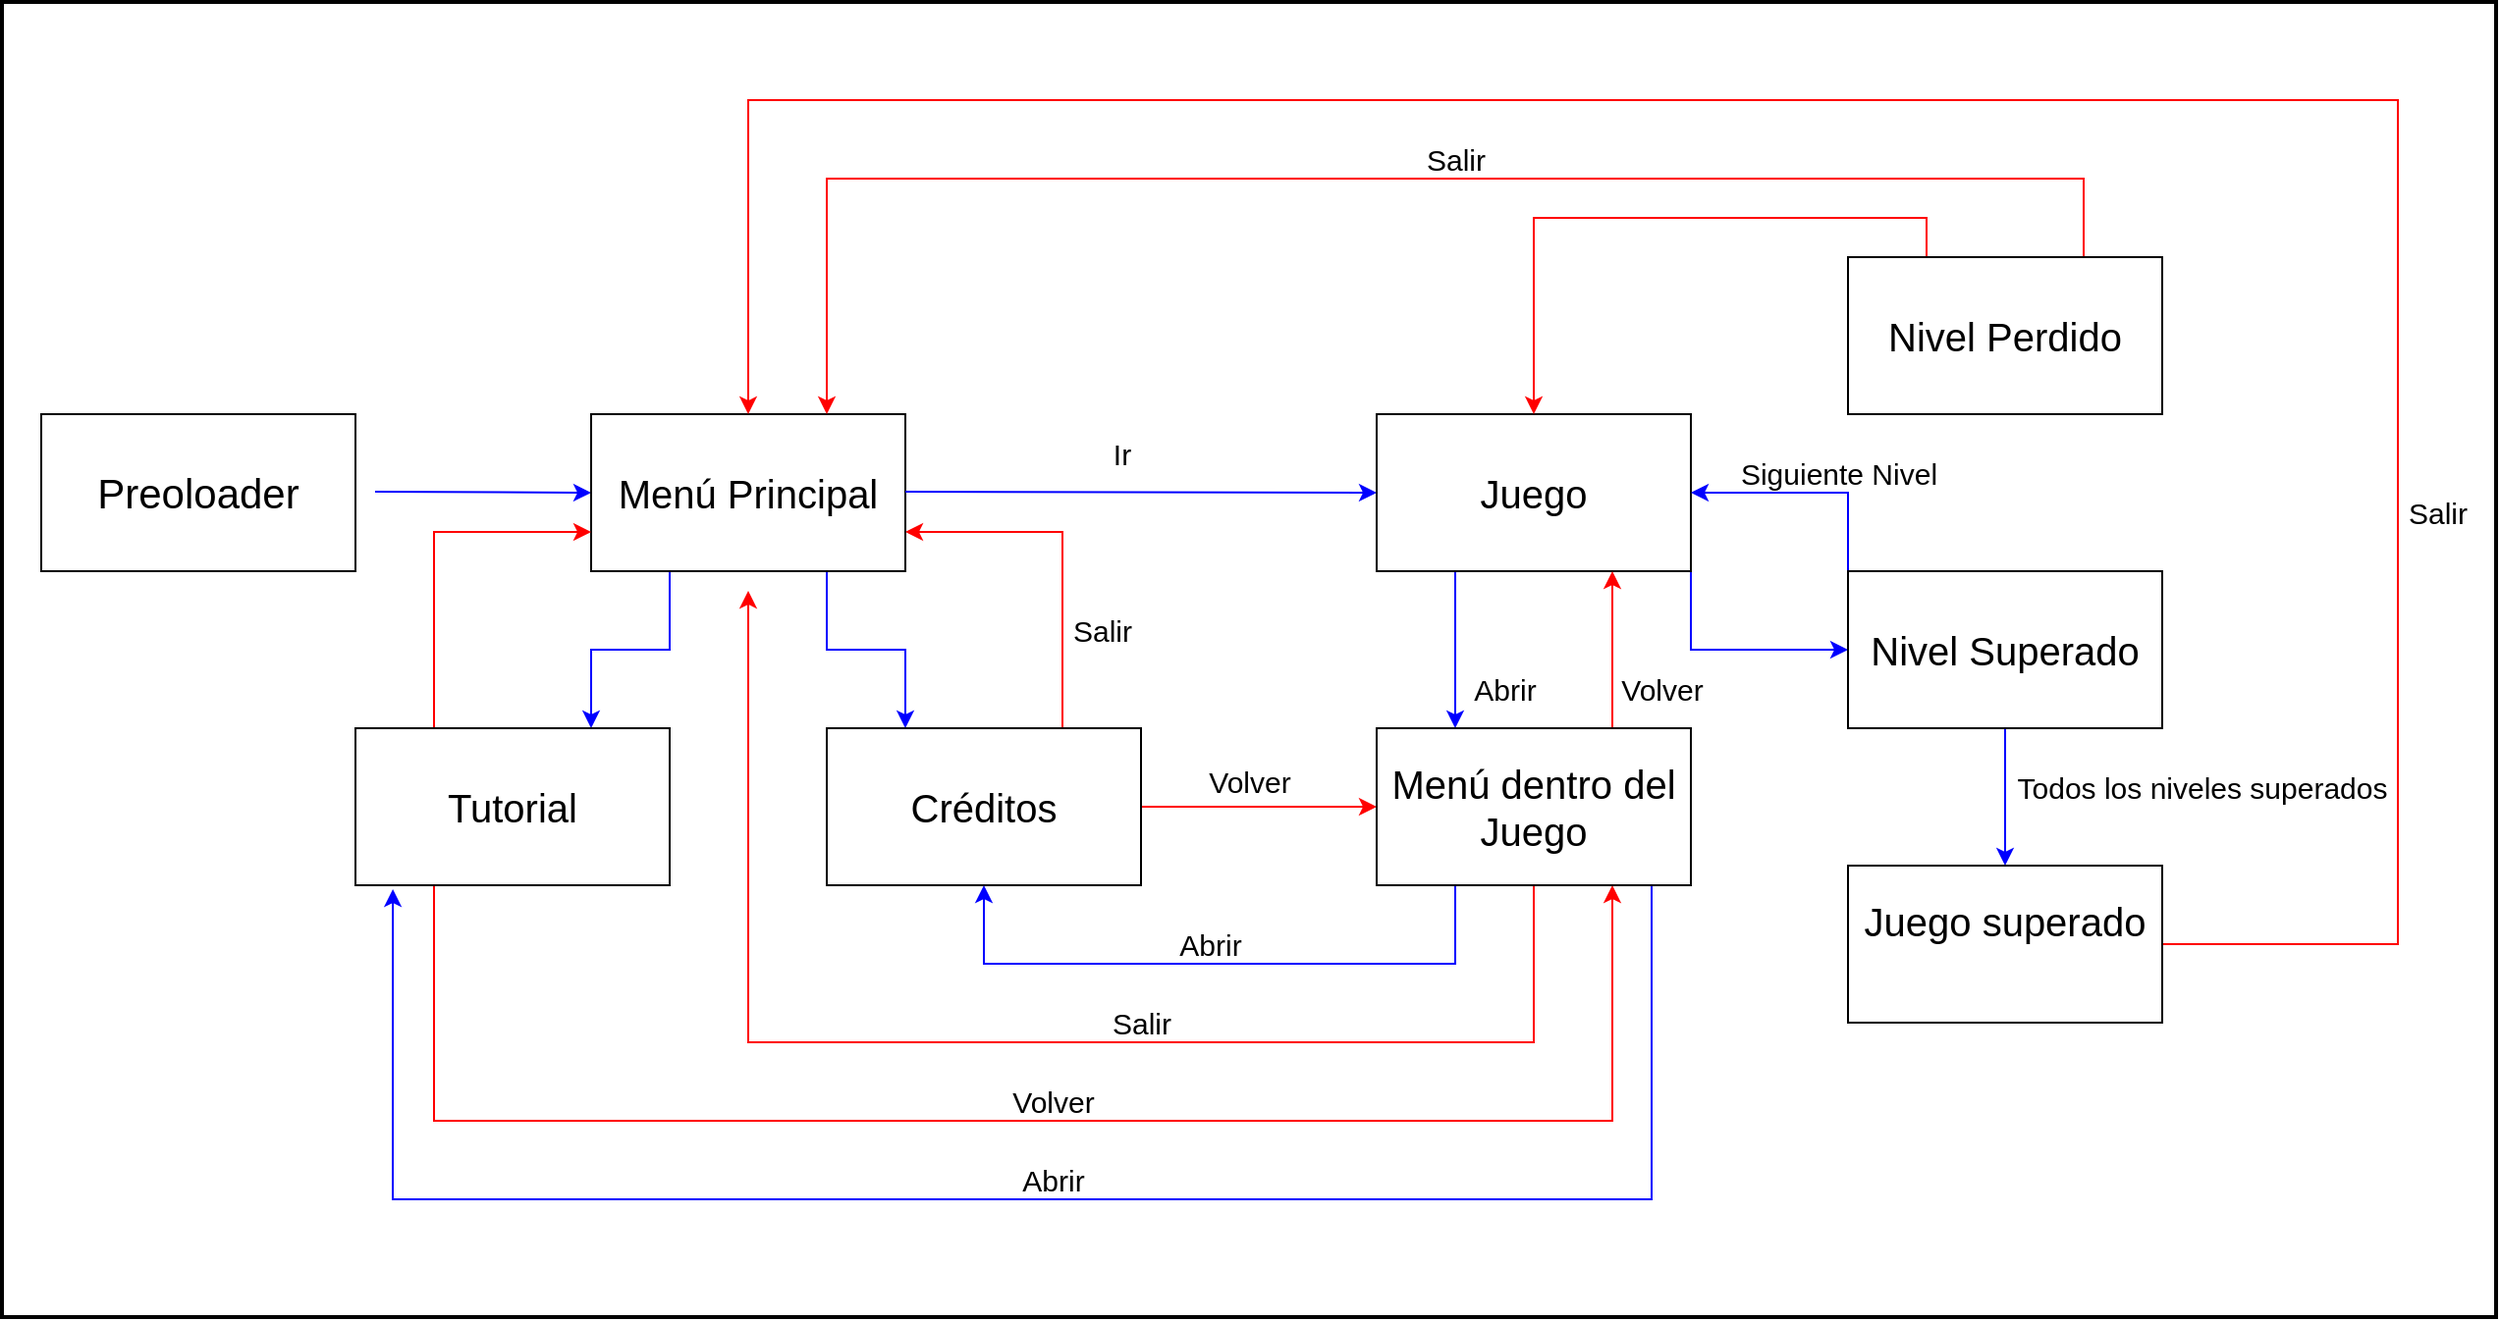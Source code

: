 <mxfile version="14.7.6" type="device"><diagram id="XEy_ESwBY7ZXQkl9njK6" name="Page-1"><mxGraphModel dx="1422" dy="800" grid="1" gridSize="10" guides="1" tooltips="1" connect="1" arrows="1" fold="1" page="1" pageScale="1" pageWidth="850" pageHeight="1100" math="0" shadow="0"><root><mxCell id="0"/><mxCell id="1" parent="0"/><mxCell id="9iBjG_95cnzdKmdjK1Lf-2" value="&lt;div style=&quot;font-size: 21px&quot;&gt;&lt;font style=&quot;font-size: 21px&quot;&gt;Preoloader&lt;/font&gt;&lt;/div&gt;" style="rounded=0;whiteSpace=wrap;html=1;" parent="1" vertex="1"><mxGeometry x="40" y="240" width="160" height="80" as="geometry"/></mxCell><mxCell id="9iBjG_95cnzdKmdjK1Lf-3" value="" style="endArrow=classic;html=1;fillColor=#d5e8d4;strokeColor=#0000FF;entryX=0;entryY=0.5;entryDx=0;entryDy=0;" parent="1" target="9iBjG_95cnzdKmdjK1Lf-4" edge="1"><mxGeometry width="50" height="50" relative="1" as="geometry"><mxPoint x="210" y="279.5" as="sourcePoint"/><mxPoint x="310" y="279.5" as="targetPoint"/></mxGeometry></mxCell><mxCell id="9iBjG_95cnzdKmdjK1Lf-11" style="edgeStyle=orthogonalEdgeStyle;rounded=0;orthogonalLoop=1;jettySize=auto;html=1;exitX=0.25;exitY=1;exitDx=0;exitDy=0;entryX=0.75;entryY=0;entryDx=0;entryDy=0;strokeColor=#0000FF;" parent="1" source="9iBjG_95cnzdKmdjK1Lf-4" target="9iBjG_95cnzdKmdjK1Lf-8" edge="1"><mxGeometry relative="1" as="geometry"><mxPoint x="280" y="400" as="targetPoint"/><Array as="points"><mxPoint x="360" y="360"/><mxPoint x="320" y="360"/></Array></mxGeometry></mxCell><mxCell id="9iBjG_95cnzdKmdjK1Lf-12" style="edgeStyle=orthogonalEdgeStyle;rounded=0;orthogonalLoop=1;jettySize=auto;html=1;exitX=0.75;exitY=1;exitDx=0;exitDy=0;entryX=0.25;entryY=0;entryDx=0;entryDy=0;strokeColor=#0000FF;" parent="1" source="9iBjG_95cnzdKmdjK1Lf-4" target="9iBjG_95cnzdKmdjK1Lf-9" edge="1"><mxGeometry relative="1" as="geometry"><mxPoint x="480" y="390" as="targetPoint"/></mxGeometry></mxCell><mxCell id="9iBjG_95cnzdKmdjK1Lf-4" value="&lt;font style=&quot;font-size: 20px&quot;&gt;Menú Principal&lt;/font&gt;" style="rounded=0;whiteSpace=wrap;html=1;" parent="1" vertex="1"><mxGeometry x="320" y="240" width="160" height="80" as="geometry"/></mxCell><mxCell id="9iBjG_95cnzdKmdjK1Lf-6" value="" style="endArrow=classic;html=1;strokeColor=#0000FF;strokeWidth=1;" parent="1" edge="1"><mxGeometry width="50" height="50" relative="1" as="geometry"><mxPoint x="480" y="279.5" as="sourcePoint"/><mxPoint x="720" y="280" as="targetPoint"/></mxGeometry></mxCell><mxCell id="9iBjG_95cnzdKmdjK1Lf-23" style="edgeStyle=orthogonalEdgeStyle;rounded=0;orthogonalLoop=1;jettySize=auto;html=1;exitX=0.25;exitY=1;exitDx=0;exitDy=0;strokeColor=#0000FF;" parent="1" source="9iBjG_95cnzdKmdjK1Lf-7" edge="1"><mxGeometry relative="1" as="geometry"><mxPoint x="800" y="330" as="sourcePoint"/><mxPoint x="760" y="400" as="targetPoint"/></mxGeometry></mxCell><mxCell id="9iBjG_95cnzdKmdjK1Lf-64" style="edgeStyle=orthogonalEdgeStyle;rounded=0;orthogonalLoop=1;jettySize=auto;html=1;exitX=1;exitY=1;exitDx=0;exitDy=0;entryX=0;entryY=0.5;entryDx=0;entryDy=0;strokeWidth=1;strokeColor=#0000FF;" parent="1" source="9iBjG_95cnzdKmdjK1Lf-7" target="9iBjG_95cnzdKmdjK1Lf-15" edge="1"><mxGeometry relative="1" as="geometry"/></mxCell><mxCell id="9iBjG_95cnzdKmdjK1Lf-7" value="&lt;p&gt;&lt;font style=&quot;font-size: 20px&quot;&gt;Juego&lt;/font&gt;&lt;/p&gt;" style="rounded=0;whiteSpace=wrap;html=1;" parent="1" vertex="1"><mxGeometry x="720" y="240" width="160" height="80" as="geometry"/></mxCell><mxCell id="9iBjG_95cnzdKmdjK1Lf-34" style="edgeStyle=orthogonalEdgeStyle;rounded=0;orthogonalLoop=1;jettySize=auto;html=1;exitX=0.25;exitY=0;exitDx=0;exitDy=0;entryX=0;entryY=0.75;entryDx=0;entryDy=0;strokeColor=#FF0000;strokeWidth=1;" parent="1" source="9iBjG_95cnzdKmdjK1Lf-8" target="9iBjG_95cnzdKmdjK1Lf-4" edge="1"><mxGeometry relative="1" as="geometry"/></mxCell><mxCell id="9iBjG_95cnzdKmdjK1Lf-84" style="edgeStyle=orthogonalEdgeStyle;rounded=0;orthogonalLoop=1;jettySize=auto;html=1;exitX=0.25;exitY=1;exitDx=0;exitDy=0;entryX=0.75;entryY=1;entryDx=0;entryDy=0;strokeColor=#FF0000;strokeWidth=1;" parent="1" source="9iBjG_95cnzdKmdjK1Lf-8" target="9iBjG_95cnzdKmdjK1Lf-21" edge="1"><mxGeometry relative="1" as="geometry"><Array as="points"><mxPoint x="240" y="600"/><mxPoint x="840" y="600"/></Array></mxGeometry></mxCell><mxCell id="9iBjG_95cnzdKmdjK1Lf-8" value="&lt;div style=&quot;font-size: 20px&quot;&gt;&lt;font style=&quot;font-size: 20px&quot;&gt;Tutorial&lt;/font&gt;&lt;/div&gt;" style="rounded=0;whiteSpace=wrap;html=1;" parent="1" vertex="1"><mxGeometry x="200" y="400" width="160" height="80" as="geometry"/></mxCell><mxCell id="9iBjG_95cnzdKmdjK1Lf-33" style="edgeStyle=orthogonalEdgeStyle;rounded=0;orthogonalLoop=1;jettySize=auto;html=1;exitX=0.75;exitY=0;exitDx=0;exitDy=0;entryX=1;entryY=0.75;entryDx=0;entryDy=0;fillColor=#f8cecc;strokeWidth=1;strokeColor=#FF0000;" parent="1" source="9iBjG_95cnzdKmdjK1Lf-9" target="9iBjG_95cnzdKmdjK1Lf-4" edge="1"><mxGeometry relative="1" as="geometry"/></mxCell><mxCell id="9iBjG_95cnzdKmdjK1Lf-89" style="edgeStyle=orthogonalEdgeStyle;rounded=0;orthogonalLoop=1;jettySize=auto;html=1;exitX=1;exitY=0.5;exitDx=0;exitDy=0;entryX=0;entryY=0.5;entryDx=0;entryDy=0;strokeColor=#FF0000;strokeWidth=1;" parent="1" source="9iBjG_95cnzdKmdjK1Lf-9" target="9iBjG_95cnzdKmdjK1Lf-21" edge="1"><mxGeometry relative="1" as="geometry"/></mxCell><mxCell id="9iBjG_95cnzdKmdjK1Lf-9" value="&lt;font style=&quot;font-size: 20px&quot;&gt;Créditos&lt;/font&gt;" style="rounded=0;whiteSpace=wrap;html=1;" parent="1" vertex="1"><mxGeometry x="440" y="400" width="160" height="80" as="geometry"/></mxCell><mxCell id="9iBjG_95cnzdKmdjK1Lf-65" style="edgeStyle=orthogonalEdgeStyle;rounded=0;orthogonalLoop=1;jettySize=auto;html=1;exitX=0;exitY=0;exitDx=0;exitDy=0;entryX=1;entryY=0.5;entryDx=0;entryDy=0;strokeWidth=1;strokeColor=#0000FF;" parent="1" source="9iBjG_95cnzdKmdjK1Lf-15" target="9iBjG_95cnzdKmdjK1Lf-7" edge="1"><mxGeometry relative="1" as="geometry"/></mxCell><mxCell id="9iBjG_95cnzdKmdjK1Lf-71" style="edgeStyle=orthogonalEdgeStyle;rounded=0;orthogonalLoop=1;jettySize=auto;html=1;exitX=0.5;exitY=1;exitDx=0;exitDy=0;entryX=0.5;entryY=0;entryDx=0;entryDy=0;strokeColor=#0000FF;strokeWidth=1;" parent="1" source="9iBjG_95cnzdKmdjK1Lf-15" target="9iBjG_95cnzdKmdjK1Lf-50" edge="1"><mxGeometry relative="1" as="geometry"/></mxCell><mxCell id="9iBjG_95cnzdKmdjK1Lf-15" value="&lt;font style=&quot;font-size: 20px&quot;&gt;Nivel Superado&lt;/font&gt;" style="rounded=0;whiteSpace=wrap;html=1;" parent="1" vertex="1"><mxGeometry x="960" y="320" width="160" height="80" as="geometry"/></mxCell><mxCell id="9iBjG_95cnzdKmdjK1Lf-55" style="edgeStyle=orthogonalEdgeStyle;rounded=0;orthogonalLoop=1;jettySize=auto;html=1;exitX=0.25;exitY=0;exitDx=0;exitDy=0;entryX=0.5;entryY=0;entryDx=0;entryDy=0;strokeWidth=1;strokeColor=#FF0000;" parent="1" source="9iBjG_95cnzdKmdjK1Lf-17" target="9iBjG_95cnzdKmdjK1Lf-7" edge="1"><mxGeometry relative="1" as="geometry"/></mxCell><mxCell id="9iBjG_95cnzdKmdjK1Lf-59" style="edgeStyle=orthogonalEdgeStyle;rounded=0;orthogonalLoop=1;jettySize=auto;html=1;exitX=0.75;exitY=0;exitDx=0;exitDy=0;entryX=0.75;entryY=0;entryDx=0;entryDy=0;strokeWidth=1;strokeColor=#FF0000;" parent="1" source="9iBjG_95cnzdKmdjK1Lf-17" target="9iBjG_95cnzdKmdjK1Lf-4" edge="1"><mxGeometry relative="1" as="geometry"><Array as="points"><mxPoint x="1080" y="120"/><mxPoint x="440" y="120"/></Array></mxGeometry></mxCell><mxCell id="9iBjG_95cnzdKmdjK1Lf-17" value="&lt;div style=&quot;font-size: 20px&quot;&gt;&lt;font style=&quot;font-size: 20px&quot;&gt;Nivel Perdido&lt;/font&gt;&lt;/div&gt;" style="rounded=0;whiteSpace=wrap;html=1;" parent="1" vertex="1"><mxGeometry x="960" y="160" width="160" height="80" as="geometry"/></mxCell><mxCell id="9iBjG_95cnzdKmdjK1Lf-25" style="edgeStyle=orthogonalEdgeStyle;rounded=0;orthogonalLoop=1;jettySize=auto;html=1;exitX=0.25;exitY=1;exitDx=0;exitDy=0;entryX=0.119;entryY=1.025;entryDx=0;entryDy=0;strokeColor=#0000FF;entryPerimeter=0;" parent="1" source="9iBjG_95cnzdKmdjK1Lf-21" target="9iBjG_95cnzdKmdjK1Lf-8" edge="1"><mxGeometry relative="1" as="geometry"><Array as="points"><mxPoint x="860" y="480"/><mxPoint x="860" y="640"/><mxPoint x="219" y="640"/></Array></mxGeometry></mxCell><mxCell id="9iBjG_95cnzdKmdjK1Lf-26" style="edgeStyle=orthogonalEdgeStyle;rounded=0;orthogonalLoop=1;jettySize=auto;html=1;exitX=0.25;exitY=1;exitDx=0;exitDy=0;entryX=0.5;entryY=1;entryDx=0;entryDy=0;strokeColor=#0000FF;" parent="1" source="9iBjG_95cnzdKmdjK1Lf-21" target="9iBjG_95cnzdKmdjK1Lf-9" edge="1"><mxGeometry relative="1" as="geometry"><Array as="points"><mxPoint x="760" y="520"/><mxPoint x="520" y="520"/></Array></mxGeometry></mxCell><mxCell id="9iBjG_95cnzdKmdjK1Lf-29" style="edgeStyle=orthogonalEdgeStyle;rounded=0;orthogonalLoop=1;jettySize=auto;html=1;exitX=0.5;exitY=1;exitDx=0;exitDy=0;strokeColor=#FF0000;" parent="1" source="9iBjG_95cnzdKmdjK1Lf-21" edge="1"><mxGeometry relative="1" as="geometry"><mxPoint x="400" y="330" as="targetPoint"/><Array as="points"><mxPoint x="800" y="560"/><mxPoint x="400" y="560"/></Array></mxGeometry></mxCell><mxCell id="9iBjG_95cnzdKmdjK1Lf-62" style="edgeStyle=orthogonalEdgeStyle;rounded=0;orthogonalLoop=1;jettySize=auto;html=1;exitX=0.75;exitY=0;exitDx=0;exitDy=0;entryX=0.75;entryY=1;entryDx=0;entryDy=0;strokeWidth=1;strokeColor=#FF0000;" parent="1" source="9iBjG_95cnzdKmdjK1Lf-21" target="9iBjG_95cnzdKmdjK1Lf-7" edge="1"><mxGeometry relative="1" as="geometry"/></mxCell><mxCell id="9iBjG_95cnzdKmdjK1Lf-21" value="&lt;font style=&quot;font-size: 20px&quot;&gt;Menú dentro del Juego&lt;/font&gt;" style="rounded=0;whiteSpace=wrap;html=1;" parent="1" vertex="1"><mxGeometry x="720" y="400" width="160" height="80" as="geometry"/></mxCell><mxCell id="9iBjG_95cnzdKmdjK1Lf-72" style="edgeStyle=orthogonalEdgeStyle;rounded=0;orthogonalLoop=1;jettySize=auto;html=1;exitX=1;exitY=0.5;exitDx=0;exitDy=0;entryX=0.5;entryY=0;entryDx=0;entryDy=0;strokeWidth=1;strokeColor=#FF0000;" parent="1" source="9iBjG_95cnzdKmdjK1Lf-50" target="9iBjG_95cnzdKmdjK1Lf-4" edge="1"><mxGeometry relative="1" as="geometry"><Array as="points"><mxPoint x="1240" y="510"/><mxPoint x="1240" y="80"/><mxPoint x="400" y="80"/></Array></mxGeometry></mxCell><mxCell id="9iBjG_95cnzdKmdjK1Lf-50" value="&lt;div style=&quot;font-size: 20px&quot; align=&quot;center&quot;&gt;&lt;font style=&quot;font-size: 20px&quot;&gt;Juego superado&lt;/font&gt;&lt;/div&gt;&lt;div style=&quot;font-size: 20px&quot;&gt;&lt;font style=&quot;font-size: 20px&quot;&gt;&lt;br&gt;&lt;/font&gt;&lt;/div&gt;" style="rounded=0;whiteSpace=wrap;html=1;align=center;" parent="1" vertex="1"><mxGeometry x="960" y="470" width="160" height="80" as="geometry"/></mxCell><mxCell id="9iBjG_95cnzdKmdjK1Lf-66" value="&lt;div style=&quot;font-size: 15px&quot;&gt;&lt;font style=&quot;font-size: 15px&quot;&gt;Todos los niveles superados&lt;/font&gt;&lt;/div&gt;" style="text;html=1;align=center;verticalAlign=middle;resizable=0;points=[];autosize=1;strokeColor=none;" parent="1" vertex="1"><mxGeometry x="1040" y="420" width="200" height="20" as="geometry"/></mxCell><mxCell id="9iBjG_95cnzdKmdjK1Lf-67" value="&lt;div style=&quot;font-size: 15px&quot;&gt;&lt;font style=&quot;font-size: 15px&quot;&gt;Siguiente Nivel&lt;/font&gt;&lt;/div&gt;" style="text;html=1;align=center;verticalAlign=middle;resizable=0;points=[];autosize=1;strokeColor=none;" parent="1" vertex="1"><mxGeometry x="900" y="260" width="110" height="20" as="geometry"/></mxCell><mxCell id="9iBjG_95cnzdKmdjK1Lf-69" value="&lt;font style=&quot;font-size: 15px&quot;&gt;Salir&lt;/font&gt;" style="text;html=1;align=center;verticalAlign=middle;resizable=0;points=[];autosize=1;strokeColor=none;" parent="1" vertex="1"><mxGeometry x="580" y="540" width="40" height="20" as="geometry"/></mxCell><mxCell id="9iBjG_95cnzdKmdjK1Lf-73" value="&lt;font style=&quot;font-size: 15px&quot;&gt;Salir&lt;/font&gt;" style="text;html=1;align=center;verticalAlign=middle;resizable=0;points=[];autosize=1;strokeColor=none;" parent="1" vertex="1"><mxGeometry x="1240" y="280" width="40" height="20" as="geometry"/></mxCell><mxCell id="9iBjG_95cnzdKmdjK1Lf-74" value="&lt;div style=&quot;font-size: 15px&quot;&gt;&lt;font style=&quot;font-size: 15px&quot;&gt;Volver&lt;/font&gt;&lt;/div&gt;" style="text;html=1;align=center;verticalAlign=middle;resizable=0;points=[];autosize=1;strokeColor=none;" parent="1" vertex="1"><mxGeometry x="840" y="370" width="50" height="20" as="geometry"/></mxCell><mxCell id="9iBjG_95cnzdKmdjK1Lf-75" value="&lt;div style=&quot;font-size: 15px&quot;&gt;&lt;font style=&quot;font-size: 15px&quot;&gt;Abrir&lt;/font&gt;&lt;/div&gt;" style="text;html=1;align=center;verticalAlign=middle;resizable=0;points=[];autosize=1;strokeColor=none;" parent="1" vertex="1"><mxGeometry x="760" y="370" width="50" height="20" as="geometry"/></mxCell><mxCell id="9iBjG_95cnzdKmdjK1Lf-76" value="&lt;div style=&quot;font-size: 15px&quot;&gt;&lt;font style=&quot;font-size: 15px&quot;&gt;Abrir&lt;/font&gt;&lt;/div&gt;" style="text;html=1;align=center;verticalAlign=middle;resizable=0;points=[];autosize=1;strokeColor=none;" parent="1" vertex="1"><mxGeometry x="610" y="500" width="50" height="20" as="geometry"/></mxCell><mxCell id="9iBjG_95cnzdKmdjK1Lf-77" value="&lt;font style=&quot;font-size: 15px&quot;&gt;Abrir&lt;/font&gt;" style="text;html=1;align=center;verticalAlign=middle;resizable=0;points=[];autosize=1;strokeColor=none;" parent="1" vertex="1"><mxGeometry x="530" y="620" width="50" height="20" as="geometry"/></mxCell><mxCell id="9iBjG_95cnzdKmdjK1Lf-78" value="&lt;font style=&quot;font-size: 15px&quot;&gt;Salir&lt;/font&gt;" style="text;html=1;align=center;verticalAlign=middle;resizable=0;points=[];autosize=1;strokeColor=none;" parent="1" vertex="1"><mxGeometry x="560" y="340" width="40" height="20" as="geometry"/></mxCell><mxCell id="9iBjG_95cnzdKmdjK1Lf-80" value="&lt;div style=&quot;font-size: 15px&quot;&gt;&lt;font style=&quot;font-size: 15px&quot;&gt;Salir&lt;/font&gt;&lt;/div&gt;" style="text;html=1;align=center;verticalAlign=middle;resizable=0;points=[];autosize=1;strokeColor=none;" parent="1" vertex="1"><mxGeometry x="740" y="100" width="40" height="20" as="geometry"/></mxCell><mxCell id="9iBjG_95cnzdKmdjK1Lf-82" value="&lt;font style=&quot;font-size: 15px&quot;&gt;Ir&lt;/font&gt;" style="text;html=1;align=center;verticalAlign=middle;resizable=0;points=[];autosize=1;strokeColor=none;" parent="1" vertex="1"><mxGeometry x="580" y="250" width="20" height="20" as="geometry"/></mxCell><mxCell id="9iBjG_95cnzdKmdjK1Lf-85" value="&lt;div style=&quot;font-size: 15px&quot;&gt;&lt;font style=&quot;font-size: 15px&quot;&gt;Volver&lt;/font&gt;&lt;/div&gt;" style="text;html=1;align=center;verticalAlign=middle;resizable=0;points=[];autosize=1;strokeColor=none;" parent="1" vertex="1"><mxGeometry x="530" y="580" width="50" height="20" as="geometry"/></mxCell><mxCell id="9iBjG_95cnzdKmdjK1Lf-90" value="&lt;div style=&quot;font-size: 15px&quot;&gt;&lt;font style=&quot;font-size: 15px&quot;&gt;Volver&lt;/font&gt;&lt;/div&gt;&lt;div style=&quot;font-size: 15px&quot;&gt;&lt;font style=&quot;font-size: 15px&quot;&gt;&lt;br&gt;&lt;/font&gt;&lt;/div&gt;&lt;div style=&quot;font-size: 15px&quot;&gt;&lt;font style=&quot;font-size: 15px&quot;&gt;&lt;br&gt;&lt;/font&gt;&lt;/div&gt;" style="text;html=1;align=center;verticalAlign=middle;resizable=0;points=[];autosize=1;strokeColor=none;" parent="1" vertex="1"><mxGeometry x="630" y="420" width="50" height="50" as="geometry"/></mxCell><mxCell id="7bR1eIJT0DXr9HNbFIQ8-1" value="" style="rounded=0;whiteSpace=wrap;html=1;shadow=0;sketch=0;fillColor=none;strokeWidth=2;" vertex="1" parent="1"><mxGeometry x="20" y="30" width="1270" height="670" as="geometry"/></mxCell></root></mxGraphModel></diagram></mxfile>